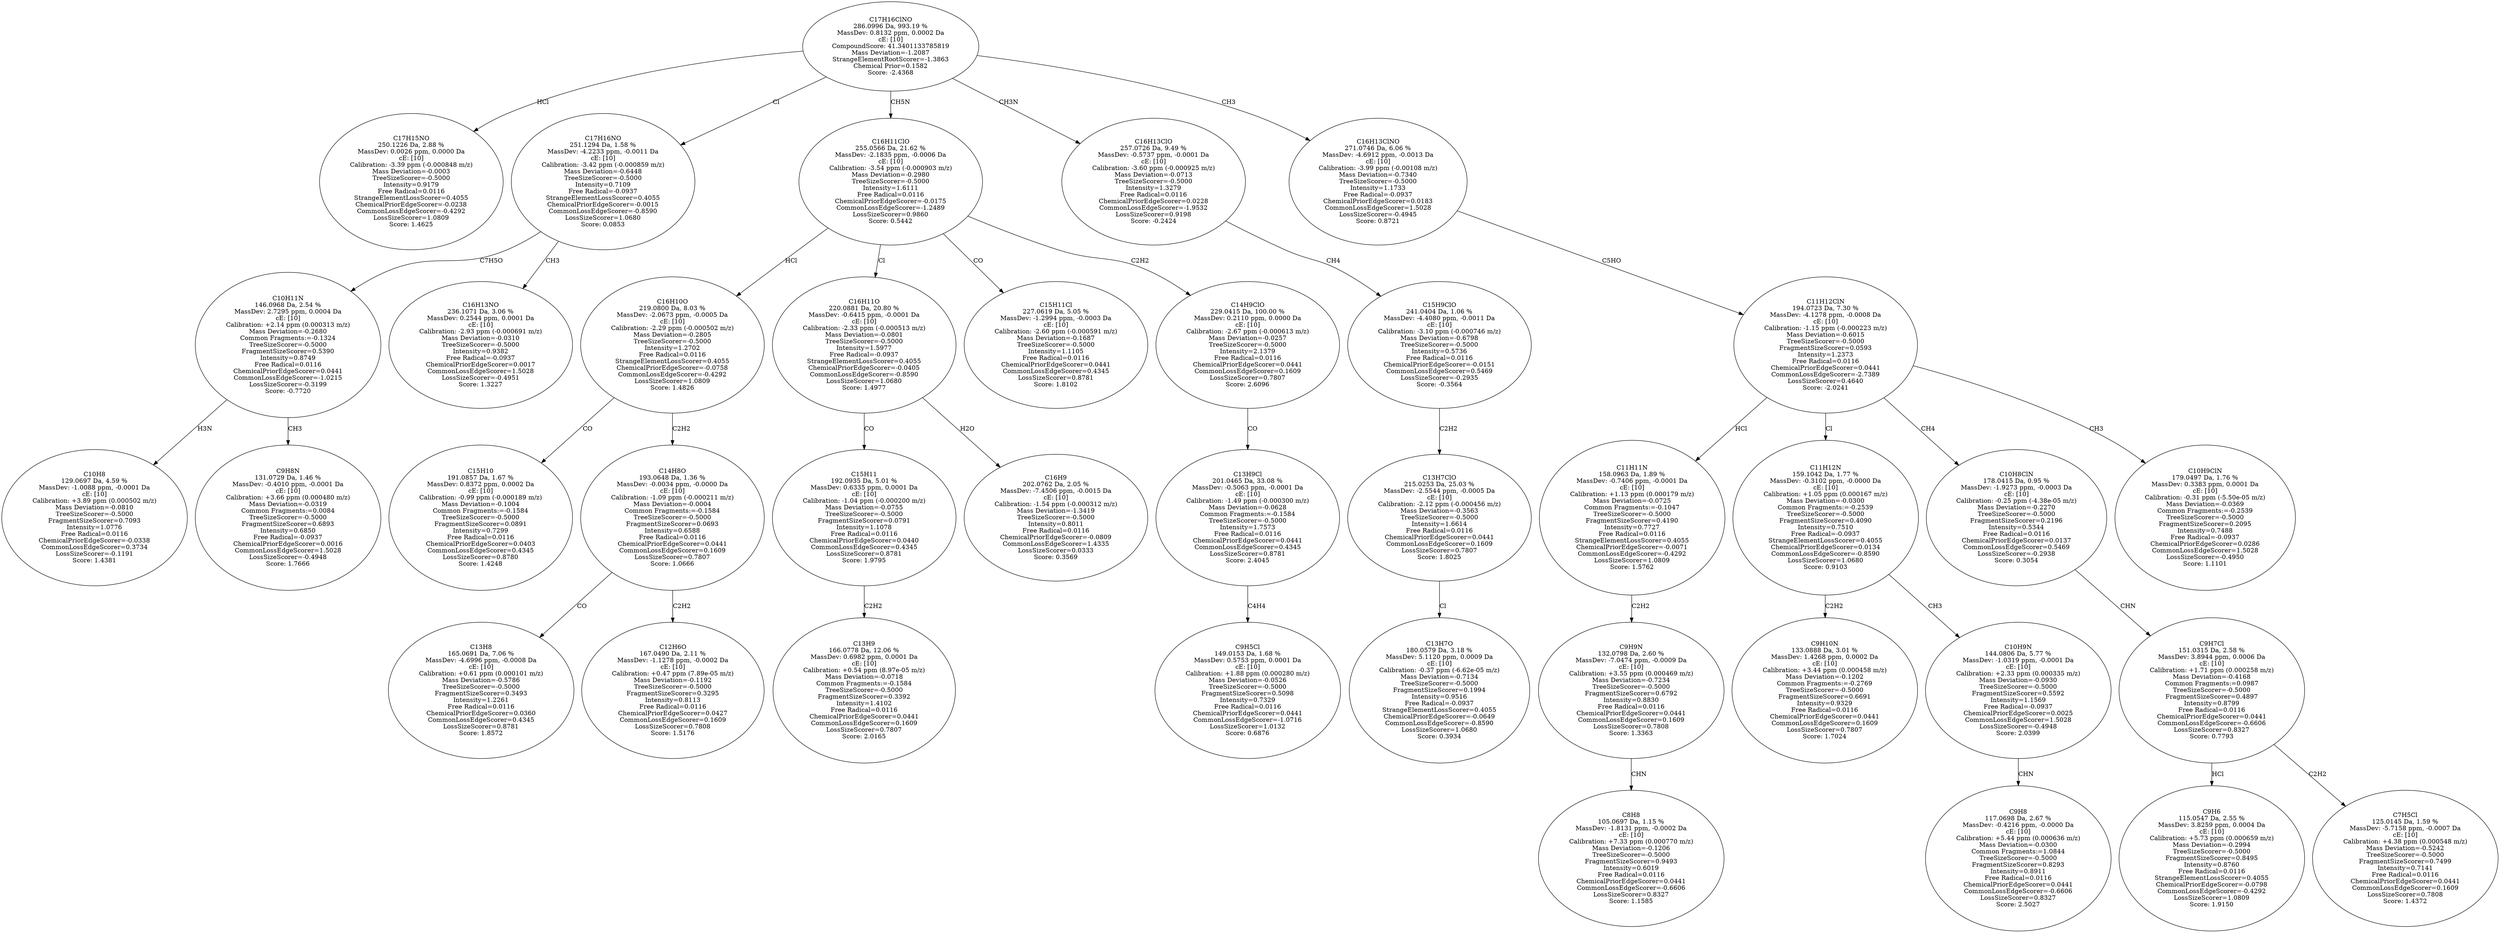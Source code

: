 strict digraph {
v1 [label="C17H15NO\n250.1226 Da, 2.88 %\nMassDev: 0.0026 ppm, 0.0000 Da\ncE: [10]\nCalibration: -3.39 ppm (-0.000848 m/z)\nMass Deviation=-0.0003\nTreeSizeScorer=-0.5000\nIntensity=0.9179\nFree Radical=0.0116\nStrangeElementLossScorer=0.4055\nChemicalPriorEdgeScorer=-0.0238\nCommonLossEdgeScorer=-0.4292\nLossSizeScorer=1.0809\nScore: 1.4625"];
v2 [label="C10H8\n129.0697 Da, 4.59 %\nMassDev: -1.0088 ppm, -0.0001 Da\ncE: [10]\nCalibration: +3.89 ppm (0.000502 m/z)\nMass Deviation=-0.0810\nTreeSizeScorer=-0.5000\nFragmentSizeScorer=0.7093\nIntensity=1.0776\nFree Radical=0.0116\nChemicalPriorEdgeScorer=-0.0338\nCommonLossEdgeScorer=0.3734\nLossSizeScorer=-0.1191\nScore: 1.4381"];
v3 [label="C9H8N\n131.0729 Da, 1.46 %\nMassDev: -0.4010 ppm, -0.0001 Da\ncE: [10]\nCalibration: +3.66 ppm (0.000480 m/z)\nMass Deviation=-0.0319\nCommon Fragments:=0.0084\nTreeSizeScorer=-0.5000\nFragmentSizeScorer=0.6893\nIntensity=0.6850\nFree Radical=-0.0937\nChemicalPriorEdgeScorer=0.0016\nCommonLossEdgeScorer=1.5028\nLossSizeScorer=-0.4948\nScore: 1.7666"];
v4 [label="C10H11N\n146.0968 Da, 2.54 %\nMassDev: 2.7295 ppm, 0.0004 Da\ncE: [10]\nCalibration: +2.14 ppm (0.000313 m/z)\nMass Deviation=-0.2680\nCommon Fragments:=-0.1324\nTreeSizeScorer=-0.5000\nFragmentSizeScorer=0.5390\nIntensity=0.8749\nFree Radical=0.0116\nChemicalPriorEdgeScorer=0.0441\nCommonLossEdgeScorer=-1.0215\nLossSizeScorer=-0.3199\nScore: -0.7720"];
v5 [label="C16H13NO\n236.1071 Da, 3.06 %\nMassDev: 0.2544 ppm, 0.0001 Da\ncE: [10]\nCalibration: -2.93 ppm (-0.000691 m/z)\nMass Deviation=-0.0310\nTreeSizeScorer=-0.5000\nIntensity=0.9382\nFree Radical=-0.0937\nChemicalPriorEdgeScorer=0.0017\nCommonLossEdgeScorer=1.5028\nLossSizeScorer=-0.4951\nScore: 1.3227"];
v6 [label="C17H16NO\n251.1294 Da, 1.58 %\nMassDev: -4.2233 ppm, -0.0011 Da\ncE: [10]\nCalibration: -3.42 ppm (-0.000859 m/z)\nMass Deviation=-0.6448\nTreeSizeScorer=-0.5000\nIntensity=0.7109\nFree Radical=-0.0937\nStrangeElementLossScorer=0.4055\nChemicalPriorEdgeScorer=-0.0015\nCommonLossEdgeScorer=-0.8590\nLossSizeScorer=1.0680\nScore: 0.0853"];
v7 [label="C15H10\n191.0857 Da, 1.67 %\nMassDev: 0.8372 ppm, 0.0002 Da\ncE: [10]\nCalibration: -0.99 ppm (-0.000189 m/z)\nMass Deviation=-0.1004\nCommon Fragments:=-0.1584\nTreeSizeScorer=-0.5000\nFragmentSizeScorer=0.0891\nIntensity=0.7299\nFree Radical=0.0116\nChemicalPriorEdgeScorer=0.0403\nCommonLossEdgeScorer=0.4345\nLossSizeScorer=0.8780\nScore: 1.4248"];
v8 [label="C13H8\n165.0691 Da, 7.06 %\nMassDev: -4.6996 ppm, -0.0008 Da\ncE: [10]\nCalibration: +0.61 ppm (0.000101 m/z)\nMass Deviation=-0.5786\nTreeSizeScorer=-0.5000\nFragmentSizeScorer=0.3493\nIntensity=1.2261\nFree Radical=0.0116\nChemicalPriorEdgeScorer=0.0360\nCommonLossEdgeScorer=0.4345\nLossSizeScorer=0.8781\nScore: 1.8572"];
v9 [label="C12H6O\n167.0490 Da, 2.11 %\nMassDev: -1.1278 ppm, -0.0002 Da\ncE: [10]\nCalibration: +0.47 ppm (7.89e-05 m/z)\nMass Deviation=-0.1192\nTreeSizeScorer=-0.5000\nFragmentSizeScorer=0.3295\nIntensity=0.8113\nFree Radical=0.0116\nChemicalPriorEdgeScorer=0.0427\nCommonLossEdgeScorer=0.1609\nLossSizeScorer=0.7808\nScore: 1.5176"];
v10 [label="C14H8O\n193.0648 Da, 1.36 %\nMassDev: -0.0034 ppm, -0.0000 Da\ncE: [10]\nCalibration: -1.09 ppm (-0.000211 m/z)\nMass Deviation=-0.0004\nCommon Fragments:=-0.1584\nTreeSizeScorer=-0.5000\nFragmentSizeScorer=0.0693\nIntensity=0.6588\nFree Radical=0.0116\nChemicalPriorEdgeScorer=0.0441\nCommonLossEdgeScorer=0.1609\nLossSizeScorer=0.7807\nScore: 1.0666"];
v11 [label="C16H10O\n219.0800 Da, 8.03 %\nMassDev: -2.0673 ppm, -0.0005 Da\ncE: [10]\nCalibration: -2.29 ppm (-0.000502 m/z)\nMass Deviation=-0.2805\nTreeSizeScorer=-0.5000\nIntensity=1.2702\nFree Radical=0.0116\nStrangeElementLossScorer=0.4055\nChemicalPriorEdgeScorer=-0.0758\nCommonLossEdgeScorer=-0.4292\nLossSizeScorer=1.0809\nScore: 1.4826"];
v12 [label="C13H9\n166.0778 Da, 12.06 %\nMassDev: 0.6982 ppm, 0.0001 Da\ncE: [10]\nCalibration: +0.54 ppm (8.97e-05 m/z)\nMass Deviation=-0.0718\nCommon Fragments:=-0.1584\nTreeSizeScorer=-0.5000\nFragmentSizeScorer=0.3392\nIntensity=1.4102\nFree Radical=0.0116\nChemicalPriorEdgeScorer=0.0441\nCommonLossEdgeScorer=0.1609\nLossSizeScorer=0.7807\nScore: 2.0165"];
v13 [label="C15H11\n192.0935 Da, 5.01 %\nMassDev: 0.6335 ppm, 0.0001 Da\ncE: [10]\nCalibration: -1.04 ppm (-0.000200 m/z)\nMass Deviation=-0.0755\nTreeSizeScorer=-0.5000\nFragmentSizeScorer=0.0791\nIntensity=1.1078\nFree Radical=0.0116\nChemicalPriorEdgeScorer=0.0440\nCommonLossEdgeScorer=0.4345\nLossSizeScorer=0.8781\nScore: 1.9795"];
v14 [label="C16H9\n202.0762 Da, 2.05 %\nMassDev: -7.4506 ppm, -0.0015 Da\ncE: [10]\nCalibration: -1.54 ppm (-0.000312 m/z)\nMass Deviation=-1.3419\nTreeSizeScorer=-0.5000\nIntensity=0.8011\nFree Radical=0.0116\nChemicalPriorEdgeScorer=-0.0809\nCommonLossEdgeScorer=1.4335\nLossSizeScorer=0.0333\nScore: 0.3569"];
v15 [label="C16H11O\n220.0881 Da, 20.80 %\nMassDev: -0.6415 ppm, -0.0001 Da\ncE: [10]\nCalibration: -2.33 ppm (-0.000513 m/z)\nMass Deviation=-0.0801\nTreeSizeScorer=-0.5000\nIntensity=1.5977\nFree Radical=-0.0937\nStrangeElementLossScorer=0.4055\nChemicalPriorEdgeScorer=-0.0405\nCommonLossEdgeScorer=-0.8590\nLossSizeScorer=1.0680\nScore: 1.4977"];
v16 [label="C15H11Cl\n227.0619 Da, 5.05 %\nMassDev: -1.2994 ppm, -0.0003 Da\ncE: [10]\nCalibration: -2.60 ppm (-0.000591 m/z)\nMass Deviation=-0.1687\nTreeSizeScorer=-0.5000\nIntensity=1.1105\nFree Radical=0.0116\nChemicalPriorEdgeScorer=0.0441\nCommonLossEdgeScorer=0.4345\nLossSizeScorer=0.8781\nScore: 1.8102"];
v17 [label="C9H5Cl\n149.0153 Da, 1.68 %\nMassDev: 0.5753 ppm, 0.0001 Da\ncE: [10]\nCalibration: +1.88 ppm (0.000280 m/z)\nMass Deviation=-0.0526\nTreeSizeScorer=-0.5000\nFragmentSizeScorer=0.5098\nIntensity=0.7329\nFree Radical=0.0116\nChemicalPriorEdgeScorer=0.0441\nCommonLossEdgeScorer=-1.0716\nLossSizeScorer=1.0132\nScore: 0.6876"];
v18 [label="C13H9Cl\n201.0465 Da, 33.08 %\nMassDev: -0.5063 ppm, -0.0001 Da\ncE: [10]\nCalibration: -1.49 ppm (-0.000300 m/z)\nMass Deviation=-0.0628\nCommon Fragments:=-0.1584\nTreeSizeScorer=-0.5000\nIntensity=1.7573\nFree Radical=0.0116\nChemicalPriorEdgeScorer=0.0441\nCommonLossEdgeScorer=0.4345\nLossSizeScorer=0.8781\nScore: 2.4045"];
v19 [label="C14H9ClO\n229.0415 Da, 100.00 %\nMassDev: 0.2110 ppm, 0.0000 Da\ncE: [10]\nCalibration: -2.67 ppm (-0.000613 m/z)\nMass Deviation=-0.0257\nTreeSizeScorer=-0.5000\nIntensity=2.1379\nFree Radical=0.0116\nChemicalPriorEdgeScorer=0.0441\nCommonLossEdgeScorer=0.1609\nLossSizeScorer=0.7807\nScore: 2.6096"];
v20 [label="C16H11ClO\n255.0566 Da, 21.62 %\nMassDev: -2.1835 ppm, -0.0006 Da\ncE: [10]\nCalibration: -3.54 ppm (-0.000903 m/z)\nMass Deviation=-0.2980\nTreeSizeScorer=-0.5000\nIntensity=1.6111\nFree Radical=0.0116\nChemicalPriorEdgeScorer=-0.0175\nCommonLossEdgeScorer=-1.2489\nLossSizeScorer=0.9860\nScore: 0.5442"];
v21 [label="C13H7O\n180.0579 Da, 3.18 %\nMassDev: 5.1120 ppm, 0.0009 Da\ncE: [10]\nCalibration: -0.37 ppm (-6.62e-05 m/z)\nMass Deviation=-0.7134\nTreeSizeScorer=-0.5000\nFragmentSizeScorer=0.1994\nIntensity=0.9516\nFree Radical=-0.0937\nStrangeElementLossScorer=0.4055\nChemicalPriorEdgeScorer=-0.0649\nCommonLossEdgeScorer=-0.8590\nLossSizeScorer=1.0680\nScore: 0.3934"];
v22 [label="C13H7ClO\n215.0253 Da, 25.03 %\nMassDev: -2.5544 ppm, -0.0005 Da\ncE: [10]\nCalibration: -2.12 ppm (-0.000456 m/z)\nMass Deviation=-0.3563\nTreeSizeScorer=-0.5000\nIntensity=1.6614\nFree Radical=0.0116\nChemicalPriorEdgeScorer=0.0441\nCommonLossEdgeScorer=0.1609\nLossSizeScorer=0.7807\nScore: 1.8025"];
v23 [label="C15H9ClO\n241.0404 Da, 1.06 %\nMassDev: -4.4080 ppm, -0.0011 Da\ncE: [10]\nCalibration: -3.10 ppm (-0.000746 m/z)\nMass Deviation=-0.6798\nTreeSizeScorer=-0.5000\nIntensity=0.5736\nFree Radical=0.0116\nChemicalPriorEdgeScorer=-0.0151\nCommonLossEdgeScorer=0.5469\nLossSizeScorer=-0.2935\nScore: -0.3564"];
v24 [label="C16H13ClO\n257.0726 Da, 9.49 %\nMassDev: -0.5737 ppm, -0.0001 Da\ncE: [10]\nCalibration: -3.60 ppm (-0.000925 m/z)\nMass Deviation=-0.0713\nTreeSizeScorer=-0.5000\nIntensity=1.3279\nFree Radical=0.0116\nChemicalPriorEdgeScorer=0.0228\nCommonLossEdgeScorer=-1.9532\nLossSizeScorer=0.9198\nScore: -0.2424"];
v25 [label="C8H8\n105.0697 Da, 1.15 %\nMassDev: -1.8131 ppm, -0.0002 Da\ncE: [10]\nCalibration: +7.33 ppm (0.000770 m/z)\nMass Deviation=-0.1206\nTreeSizeScorer=-0.5000\nFragmentSizeScorer=0.9493\nIntensity=0.6019\nFree Radical=0.0116\nChemicalPriorEdgeScorer=0.0441\nCommonLossEdgeScorer=-0.6606\nLossSizeScorer=0.8327\nScore: 1.1585"];
v26 [label="C9H9N\n132.0798 Da, 2.60 %\nMassDev: -7.0474 ppm, -0.0009 Da\ncE: [10]\nCalibration: +3.55 ppm (0.000469 m/z)\nMass Deviation=-0.7234\nTreeSizeScorer=-0.5000\nFragmentSizeScorer=0.6792\nIntensity=0.8830\nFree Radical=0.0116\nChemicalPriorEdgeScorer=0.0441\nCommonLossEdgeScorer=0.1609\nLossSizeScorer=0.7808\nScore: 1.3363"];
v27 [label="C11H11N\n158.0963 Da, 1.89 %\nMassDev: -0.7406 ppm, -0.0001 Da\ncE: [10]\nCalibration: +1.13 ppm (0.000179 m/z)\nMass Deviation=-0.0725\nCommon Fragments:=-0.1047\nTreeSizeScorer=-0.5000\nFragmentSizeScorer=0.4190\nIntensity=0.7727\nFree Radical=0.0116\nStrangeElementLossScorer=0.4055\nChemicalPriorEdgeScorer=-0.0071\nCommonLossEdgeScorer=-0.4292\nLossSizeScorer=1.0809\nScore: 1.5762"];
v28 [label="C9H10N\n133.0888 Da, 3.01 %\nMassDev: 1.4268 ppm, 0.0002 Da\ncE: [10]\nCalibration: +3.44 ppm (0.000458 m/z)\nMass Deviation=-0.1202\nCommon Fragments:=-0.2769\nTreeSizeScorer=-0.5000\nFragmentSizeScorer=0.6691\nIntensity=0.9329\nFree Radical=0.0116\nChemicalPriorEdgeScorer=0.0441\nCommonLossEdgeScorer=0.1609\nLossSizeScorer=0.7807\nScore: 1.7024"];
v29 [label="C9H8\n117.0698 Da, 2.67 %\nMassDev: -0.4216 ppm, -0.0000 Da\ncE: [10]\nCalibration: +5.44 ppm (0.000636 m/z)\nMass Deviation=-0.0300\nCommon Fragments:=1.0844\nTreeSizeScorer=-0.5000\nFragmentSizeScorer=0.8293\nIntensity=0.8911\nFree Radical=0.0116\nChemicalPriorEdgeScorer=0.0441\nCommonLossEdgeScorer=-0.6606\nLossSizeScorer=0.8327\nScore: 2.5027"];
v30 [label="C10H9N\n144.0806 Da, 5.77 %\nMassDev: -1.0319 ppm, -0.0001 Da\ncE: [10]\nCalibration: +2.33 ppm (0.000335 m/z)\nMass Deviation=-0.0930\nTreeSizeScorer=-0.5000\nFragmentSizeScorer=0.5592\nIntensity=1.1569\nFree Radical=-0.0937\nChemicalPriorEdgeScorer=0.0025\nCommonLossEdgeScorer=1.5028\nLossSizeScorer=-0.4948\nScore: 2.0399"];
v31 [label="C11H12N\n159.1042 Da, 1.77 %\nMassDev: -0.3102 ppm, -0.0000 Da\ncE: [10]\nCalibration: +1.05 ppm (0.000167 m/z)\nMass Deviation=-0.0300\nCommon Fragments:=-0.2539\nTreeSizeScorer=-0.5000\nFragmentSizeScorer=0.4090\nIntensity=0.7510\nFree Radical=-0.0937\nStrangeElementLossScorer=0.4055\nChemicalPriorEdgeScorer=0.0134\nCommonLossEdgeScorer=-0.8590\nLossSizeScorer=1.0680\nScore: 0.9103"];
v32 [label="C9H6\n115.0547 Da, 2.55 %\nMassDev: 3.8259 ppm, 0.0004 Da\ncE: [10]\nCalibration: +5.73 ppm (0.000659 m/z)\nMass Deviation=-0.2994\nTreeSizeScorer=-0.5000\nFragmentSizeScorer=0.8495\nIntensity=0.8760\nFree Radical=0.0116\nStrangeElementLossScorer=0.4055\nChemicalPriorEdgeScorer=-0.0798\nCommonLossEdgeScorer=-0.4292\nLossSizeScorer=1.0809\nScore: 1.9150"];
v33 [label="C7H5Cl\n125.0145 Da, 1.59 %\nMassDev: -5.7158 ppm, -0.0007 Da\ncE: [10]\nCalibration: +4.38 ppm (0.000548 m/z)\nMass Deviation=-0.5242\nTreeSizeScorer=-0.5000\nFragmentSizeScorer=0.7499\nIntensity=0.7141\nFree Radical=0.0116\nChemicalPriorEdgeScorer=0.0441\nCommonLossEdgeScorer=0.1609\nLossSizeScorer=0.7808\nScore: 1.4372"];
v34 [label="C9H7Cl\n151.0315 Da, 2.58 %\nMassDev: 3.8944 ppm, 0.0006 Da\ncE: [10]\nCalibration: +1.71 ppm (0.000258 m/z)\nMass Deviation=-0.4168\nCommon Fragments:=0.0987\nTreeSizeScorer=-0.5000\nFragmentSizeScorer=0.4897\nIntensity=0.8799\nFree Radical=0.0116\nChemicalPriorEdgeScorer=0.0441\nCommonLossEdgeScorer=-0.6606\nLossSizeScorer=0.8327\nScore: 0.7793"];
v35 [label="C10H8ClN\n178.0415 Da, 0.95 %\nMassDev: -1.9273 ppm, -0.0003 Da\ncE: [10]\nCalibration: -0.25 ppm (-4.38e-05 m/z)\nMass Deviation=-0.2270\nTreeSizeScorer=-0.5000\nFragmentSizeScorer=0.2196\nIntensity=0.5344\nFree Radical=0.0116\nChemicalPriorEdgeScorer=0.0137\nCommonLossEdgeScorer=0.5469\nLossSizeScorer=-0.2938\nScore: 0.3054"];
v36 [label="C10H9ClN\n179.0497 Da, 1.76 %\nMassDev: 0.3383 ppm, 0.0001 Da\ncE: [10]\nCalibration: -0.31 ppm (-5.50e-05 m/z)\nMass Deviation=-0.0369\nCommon Fragments:=-0.2539\nTreeSizeScorer=-0.5000\nFragmentSizeScorer=0.2095\nIntensity=0.7488\nFree Radical=-0.0937\nChemicalPriorEdgeScorer=0.0286\nCommonLossEdgeScorer=1.5028\nLossSizeScorer=-0.4950\nScore: 1.1101"];
v37 [label="C11H12ClN\n194.0723 Da, 7.30 %\nMassDev: -4.1278 ppm, -0.0008 Da\ncE: [10]\nCalibration: -1.15 ppm (-0.000223 m/z)\nMass Deviation=-0.6015\nTreeSizeScorer=-0.5000\nFragmentSizeScorer=0.0593\nIntensity=1.2373\nFree Radical=0.0116\nChemicalPriorEdgeScorer=0.0441\nCommonLossEdgeScorer=-2.7389\nLossSizeScorer=0.4640\nScore: -2.0241"];
v38 [label="C16H13ClNO\n271.0746 Da, 6.06 %\nMassDev: -4.6912 ppm, -0.0013 Da\ncE: [10]\nCalibration: -3.99 ppm (-0.00108 m/z)\nMass Deviation=-0.7340\nTreeSizeScorer=-0.5000\nIntensity=1.1733\nFree Radical=-0.0937\nChemicalPriorEdgeScorer=0.0183\nCommonLossEdgeScorer=1.5028\nLossSizeScorer=-0.4945\nScore: 0.8721"];
v39 [label="C17H16ClNO\n286.0996 Da, 993.19 %\nMassDev: 0.8132 ppm, 0.0002 Da\ncE: [10]\nCompoundScore: 41.3401133785819\nMass Deviation=-1.2087\nStrangeElementRootScorer=-1.3863\nChemical Prior=0.1582\nScore: -2.4368"];
v39 -> v1 [label="HCl"];
v4 -> v2 [label="H3N"];
v4 -> v3 [label="CH3"];
v6 -> v4 [label="C7H5O"];
v6 -> v5 [label="CH3"];
v39 -> v6 [label="Cl"];
v11 -> v7 [label="CO"];
v10 -> v8 [label="CO"];
v10 -> v9 [label="C2H2"];
v11 -> v10 [label="C2H2"];
v20 -> v11 [label="HCl"];
v13 -> v12 [label="C2H2"];
v15 -> v13 [label="CO"];
v15 -> v14 [label="H2O"];
v20 -> v15 [label="Cl"];
v20 -> v16 [label="CO"];
v18 -> v17 [label="C4H4"];
v19 -> v18 [label="CO"];
v20 -> v19 [label="C2H2"];
v39 -> v20 [label="CH5N"];
v22 -> v21 [label="Cl"];
v23 -> v22 [label="C2H2"];
v24 -> v23 [label="CH4"];
v39 -> v24 [label="CH3N"];
v26 -> v25 [label="CHN"];
v27 -> v26 [label="C2H2"];
v37 -> v27 [label="HCl"];
v31 -> v28 [label="C2H2"];
v30 -> v29 [label="CHN"];
v31 -> v30 [label="CH3"];
v37 -> v31 [label="Cl"];
v34 -> v32 [label="HCl"];
v34 -> v33 [label="C2H2"];
v35 -> v34 [label="CHN"];
v37 -> v35 [label="CH4"];
v37 -> v36 [label="CH3"];
v38 -> v37 [label="C5HO"];
v39 -> v38 [label="CH3"];
}